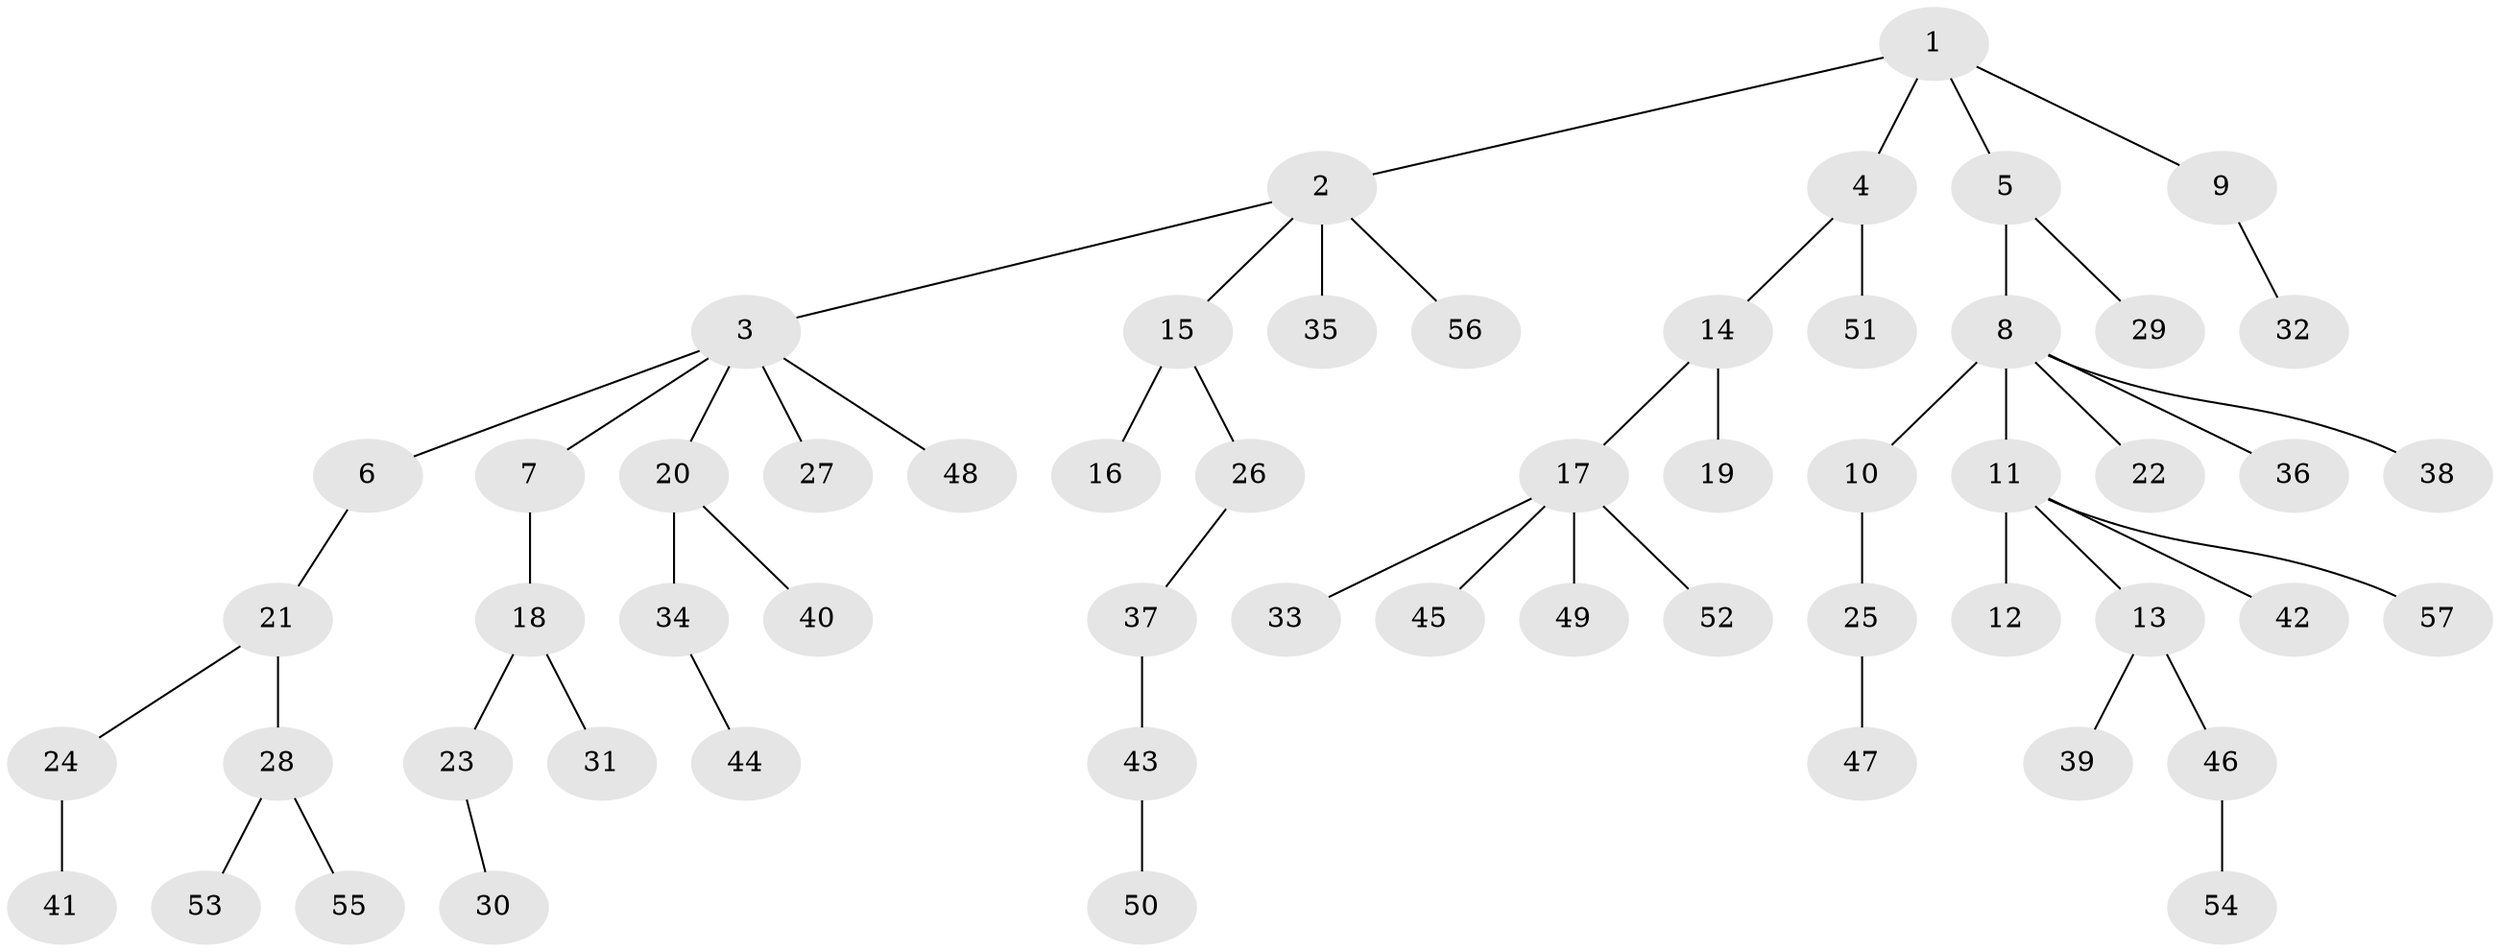 // coarse degree distribution, {7: 0.029411764705882353, 5: 0.058823529411764705, 3: 0.08823529411764706, 2: 0.14705882352941177, 8: 0.029411764705882353, 1: 0.6470588235294118}
// Generated by graph-tools (version 1.1) at 2025/19/03/04/25 18:19:20]
// undirected, 57 vertices, 56 edges
graph export_dot {
graph [start="1"]
  node [color=gray90,style=filled];
  1;
  2;
  3;
  4;
  5;
  6;
  7;
  8;
  9;
  10;
  11;
  12;
  13;
  14;
  15;
  16;
  17;
  18;
  19;
  20;
  21;
  22;
  23;
  24;
  25;
  26;
  27;
  28;
  29;
  30;
  31;
  32;
  33;
  34;
  35;
  36;
  37;
  38;
  39;
  40;
  41;
  42;
  43;
  44;
  45;
  46;
  47;
  48;
  49;
  50;
  51;
  52;
  53;
  54;
  55;
  56;
  57;
  1 -- 2;
  1 -- 4;
  1 -- 5;
  1 -- 9;
  2 -- 3;
  2 -- 15;
  2 -- 35;
  2 -- 56;
  3 -- 6;
  3 -- 7;
  3 -- 20;
  3 -- 27;
  3 -- 48;
  4 -- 14;
  4 -- 51;
  5 -- 8;
  5 -- 29;
  6 -- 21;
  7 -- 18;
  8 -- 10;
  8 -- 11;
  8 -- 22;
  8 -- 36;
  8 -- 38;
  9 -- 32;
  10 -- 25;
  11 -- 12;
  11 -- 13;
  11 -- 42;
  11 -- 57;
  13 -- 39;
  13 -- 46;
  14 -- 17;
  14 -- 19;
  15 -- 16;
  15 -- 26;
  17 -- 33;
  17 -- 45;
  17 -- 49;
  17 -- 52;
  18 -- 23;
  18 -- 31;
  20 -- 34;
  20 -- 40;
  21 -- 24;
  21 -- 28;
  23 -- 30;
  24 -- 41;
  25 -- 47;
  26 -- 37;
  28 -- 53;
  28 -- 55;
  34 -- 44;
  37 -- 43;
  43 -- 50;
  46 -- 54;
}
